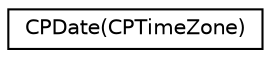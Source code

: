 digraph "Graphical Class Hierarchy"
{
  edge [fontname="Helvetica",fontsize="10",labelfontname="Helvetica",labelfontsize="10"];
  node [fontname="Helvetica",fontsize="10",shape=record];
  rankdir="LR";
  Node1 [label="CPDate(CPTimeZone)",height=0.2,width=0.4,color="black", fillcolor="white", style="filled",URL="$category_c_p_date_07_c_p_time_zone_08.html"];
}
